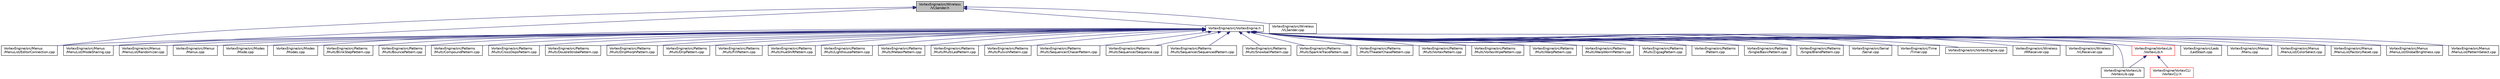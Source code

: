 digraph "VortexEngine/src/Wireless/VLSender.h"
{
 // INTERACTIVE_SVG=YES
 // LATEX_PDF_SIZE
  bgcolor="transparent";
  edge [fontname="Helvetica",fontsize="10",labelfontname="Helvetica",labelfontsize="10"];
  node [fontname="Helvetica",fontsize="10",shape=record];
  Node1 [label="VortexEngine/src/Wireless\l/VLSender.h",height=0.2,width=0.4,color="black", fillcolor="grey75", style="filled", fontcolor="black",tooltip=" "];
  Node1 -> Node2 [dir="back",color="midnightblue",fontsize="10",style="solid"];
  Node2 [label="VortexEngine/src/VortexEngine.h",height=0.2,width=0.4,color="black",URL="$VortexEngine_8h.html",tooltip=" "];
  Node2 -> Node3 [dir="back",color="midnightblue",fontsize="10",style="solid"];
  Node3 [label="VortexEngine/src/Leds\l/LedStash.cpp",height=0.2,width=0.4,color="black",URL="$LedStash_8cpp.html",tooltip=" "];
  Node2 -> Node4 [dir="back",color="midnightblue",fontsize="10",style="solid"];
  Node4 [label="VortexEngine/src/Menus\l/Menu.cpp",height=0.2,width=0.4,color="black",URL="$Menu_8cpp.html",tooltip=" "];
  Node2 -> Node5 [dir="back",color="midnightblue",fontsize="10",style="solid"];
  Node5 [label="VortexEngine/src/Menus\l/MenuList/ColorSelect.cpp",height=0.2,width=0.4,color="black",URL="$ColorSelect_8cpp.html",tooltip=" "];
  Node2 -> Node6 [dir="back",color="midnightblue",fontsize="10",style="solid"];
  Node6 [label="VortexEngine/src/Menus\l/MenuList/EditorConnection.cpp",height=0.2,width=0.4,color="black",URL="$EditorConnection_8cpp.html",tooltip=" "];
  Node2 -> Node7 [dir="back",color="midnightblue",fontsize="10",style="solid"];
  Node7 [label="VortexEngine/src/Menus\l/MenuList/FactoryReset.cpp",height=0.2,width=0.4,color="black",URL="$FactoryReset_8cpp.html",tooltip=" "];
  Node2 -> Node8 [dir="back",color="midnightblue",fontsize="10",style="solid"];
  Node8 [label="VortexEngine/src/Menus\l/MenuList/GlobalBrightness.cpp",height=0.2,width=0.4,color="black",URL="$GlobalBrightness_8cpp.html",tooltip=" "];
  Node2 -> Node9 [dir="back",color="midnightblue",fontsize="10",style="solid"];
  Node9 [label="VortexEngine/src/Menus\l/MenuList/ModeSharing.cpp",height=0.2,width=0.4,color="black",URL="$ModeSharing_8cpp.html",tooltip=" "];
  Node2 -> Node10 [dir="back",color="midnightblue",fontsize="10",style="solid"];
  Node10 [label="VortexEngine/src/Menus\l/MenuList/PatternSelect.cpp",height=0.2,width=0.4,color="black",URL="$PatternSelect_8cpp.html",tooltip=" "];
  Node2 -> Node11 [dir="back",color="midnightblue",fontsize="10",style="solid"];
  Node11 [label="VortexEngine/src/Menus\l/MenuList/Randomizer.cpp",height=0.2,width=0.4,color="black",URL="$Randomizer_8cpp.html",tooltip=" "];
  Node2 -> Node12 [dir="back",color="midnightblue",fontsize="10",style="solid"];
  Node12 [label="VortexEngine/src/Menus\l/Menus.cpp",height=0.2,width=0.4,color="black",URL="$Menus_8cpp.html",tooltip=" "];
  Node2 -> Node13 [dir="back",color="midnightblue",fontsize="10",style="solid"];
  Node13 [label="VortexEngine/src/Modes\l/Mode.cpp",height=0.2,width=0.4,color="black",URL="$Mode_8cpp.html",tooltip=" "];
  Node2 -> Node14 [dir="back",color="midnightblue",fontsize="10",style="solid"];
  Node14 [label="VortexEngine/src/Modes\l/Modes.cpp",height=0.2,width=0.4,color="black",URL="$Modes_8cpp.html",tooltip=" "];
  Node2 -> Node15 [dir="back",color="midnightblue",fontsize="10",style="solid"];
  Node15 [label="VortexEngine/src/Patterns\l/Multi/BlinkStepPattern.cpp",height=0.2,width=0.4,color="black",URL="$BlinkStepPattern_8cpp.html",tooltip=" "];
  Node2 -> Node16 [dir="back",color="midnightblue",fontsize="10",style="solid"];
  Node16 [label="VortexEngine/src/Patterns\l/Multi/BouncePattern.cpp",height=0.2,width=0.4,color="black",URL="$BouncePattern_8cpp.html",tooltip=" "];
  Node2 -> Node17 [dir="back",color="midnightblue",fontsize="10",style="solid"];
  Node17 [label="VortexEngine/src/Patterns\l/Multi/CompoundPattern.cpp",height=0.2,width=0.4,color="black",URL="$CompoundPattern_8cpp.html",tooltip=" "];
  Node2 -> Node18 [dir="back",color="midnightblue",fontsize="10",style="solid"];
  Node18 [label="VortexEngine/src/Patterns\l/Multi/CrossDopsPattern.cpp",height=0.2,width=0.4,color="black",URL="$CrossDopsPattern_8cpp.html",tooltip=" "];
  Node2 -> Node19 [dir="back",color="midnightblue",fontsize="10",style="solid"];
  Node19 [label="VortexEngine/src/Patterns\l/Multi/DoubleStrobePattern.cpp",height=0.2,width=0.4,color="black",URL="$DoubleStrobePattern_8cpp.html",tooltip=" "];
  Node2 -> Node20 [dir="back",color="midnightblue",fontsize="10",style="solid"];
  Node20 [label="VortexEngine/src/Patterns\l/Multi/DripMorphPattern.cpp",height=0.2,width=0.4,color="black",URL="$DripMorphPattern_8cpp.html",tooltip=" "];
  Node2 -> Node21 [dir="back",color="midnightblue",fontsize="10",style="solid"];
  Node21 [label="VortexEngine/src/Patterns\l/Multi/DripPattern.cpp",height=0.2,width=0.4,color="black",URL="$DripPattern_8cpp.html",tooltip=" "];
  Node2 -> Node22 [dir="back",color="midnightblue",fontsize="10",style="solid"];
  Node22 [label="VortexEngine/src/Patterns\l/Multi/FillPattern.cpp",height=0.2,width=0.4,color="black",URL="$FillPattern_8cpp.html",tooltip=" "];
  Node2 -> Node23 [dir="back",color="midnightblue",fontsize="10",style="solid"];
  Node23 [label="VortexEngine/src/Patterns\l/Multi/HueShiftPattern.cpp",height=0.2,width=0.4,color="black",URL="$HueShiftPattern_8cpp.html",tooltip=" "];
  Node2 -> Node24 [dir="back",color="midnightblue",fontsize="10",style="solid"];
  Node24 [label="VortexEngine/src/Patterns\l/Multi/LighthousePattern.cpp",height=0.2,width=0.4,color="black",URL="$LighthousePattern_8cpp.html",tooltip=" "];
  Node2 -> Node25 [dir="back",color="midnightblue",fontsize="10",style="solid"];
  Node25 [label="VortexEngine/src/Patterns\l/Multi/MeteorPattern.cpp",height=0.2,width=0.4,color="black",URL="$MeteorPattern_8cpp.html",tooltip=" "];
  Node2 -> Node26 [dir="back",color="midnightblue",fontsize="10",style="solid"];
  Node26 [label="VortexEngine/src/Patterns\l/Multi/MultiLedPattern.cpp",height=0.2,width=0.4,color="black",URL="$MultiLedPattern_8cpp.html",tooltip=" "];
  Node2 -> Node27 [dir="back",color="midnightblue",fontsize="10",style="solid"];
  Node27 [label="VortexEngine/src/Patterns\l/Multi/PulsishPattern.cpp",height=0.2,width=0.4,color="black",URL="$PulsishPattern_8cpp.html",tooltip=" "];
  Node2 -> Node28 [dir="back",color="midnightblue",fontsize="10",style="solid"];
  Node28 [label="VortexEngine/src/Patterns\l/Multi/Sequencer/ChaserPattern.cpp",height=0.2,width=0.4,color="black",URL="$ChaserPattern_8cpp.html",tooltip=" "];
  Node2 -> Node29 [dir="back",color="midnightblue",fontsize="10",style="solid"];
  Node29 [label="VortexEngine/src/Patterns\l/Multi/Sequencer/Sequence.cpp",height=0.2,width=0.4,color="black",URL="$Sequence_8cpp.html",tooltip=" "];
  Node2 -> Node30 [dir="back",color="midnightblue",fontsize="10",style="solid"];
  Node30 [label="VortexEngine/src/Patterns\l/Multi/Sequencer/SequencedPattern.cpp",height=0.2,width=0.4,color="black",URL="$SequencedPattern_8cpp.html",tooltip=" "];
  Node2 -> Node31 [dir="back",color="midnightblue",fontsize="10",style="solid"];
  Node31 [label="VortexEngine/src/Patterns\l/Multi/SnowballPattern.cpp",height=0.2,width=0.4,color="black",URL="$SnowballPattern_8cpp.html",tooltip=" "];
  Node2 -> Node32 [dir="back",color="midnightblue",fontsize="10",style="solid"];
  Node32 [label="VortexEngine/src/Patterns\l/Multi/SparkleTracePattern.cpp",height=0.2,width=0.4,color="black",URL="$SparkleTracePattern_8cpp.html",tooltip=" "];
  Node2 -> Node33 [dir="back",color="midnightblue",fontsize="10",style="solid"];
  Node33 [label="VortexEngine/src/Patterns\l/Multi/TheaterChasePattern.cpp",height=0.2,width=0.4,color="black",URL="$TheaterChasePattern_8cpp.html",tooltip=" "];
  Node2 -> Node34 [dir="back",color="midnightblue",fontsize="10",style="solid"];
  Node34 [label="VortexEngine/src/Patterns\l/Multi/VortexPattern.cpp",height=0.2,width=0.4,color="black",URL="$VortexPattern_8cpp.html",tooltip=" "];
  Node2 -> Node35 [dir="back",color="midnightblue",fontsize="10",style="solid"];
  Node35 [label="VortexEngine/src/Patterns\l/Multi/VortexWipePattern.cpp",height=0.2,width=0.4,color="black",URL="$VortexWipePattern_8cpp.html",tooltip=" "];
  Node2 -> Node36 [dir="back",color="midnightblue",fontsize="10",style="solid"];
  Node36 [label="VortexEngine/src/Patterns\l/Multi/WarpPattern.cpp",height=0.2,width=0.4,color="black",URL="$WarpPattern_8cpp.html",tooltip=" "];
  Node2 -> Node37 [dir="back",color="midnightblue",fontsize="10",style="solid"];
  Node37 [label="VortexEngine/src/Patterns\l/Multi/WarpWormPattern.cpp",height=0.2,width=0.4,color="black",URL="$WarpWormPattern_8cpp.html",tooltip=" "];
  Node2 -> Node38 [dir="back",color="midnightblue",fontsize="10",style="solid"];
  Node38 [label="VortexEngine/src/Patterns\l/Multi/ZigzagPattern.cpp",height=0.2,width=0.4,color="black",URL="$ZigzagPattern_8cpp.html",tooltip=" "];
  Node2 -> Node39 [dir="back",color="midnightblue",fontsize="10",style="solid"];
  Node39 [label="VortexEngine/src/Patterns\l/Pattern.cpp",height=0.2,width=0.4,color="black",URL="$Pattern_8cpp.html",tooltip=" "];
  Node2 -> Node40 [dir="back",color="midnightblue",fontsize="10",style="solid"];
  Node40 [label="VortexEngine/src/Patterns\l/Single/BasicPattern.cpp",height=0.2,width=0.4,color="black",URL="$BasicPattern_8cpp.html",tooltip=" "];
  Node2 -> Node41 [dir="back",color="midnightblue",fontsize="10",style="solid"];
  Node41 [label="VortexEngine/src/Patterns\l/Single/BlendPattern.cpp",height=0.2,width=0.4,color="black",URL="$BlendPattern_8cpp.html",tooltip=" "];
  Node2 -> Node42 [dir="back",color="midnightblue",fontsize="10",style="solid"];
  Node42 [label="VortexEngine/src/Serial\l/Serial.cpp",height=0.2,width=0.4,color="black",URL="$Serial_8cpp.html",tooltip=" "];
  Node2 -> Node43 [dir="back",color="midnightblue",fontsize="10",style="solid"];
  Node43 [label="VortexEngine/src/Time\l/Timer.cpp",height=0.2,width=0.4,color="black",URL="$Timer_8cpp.html",tooltip=" "];
  Node2 -> Node44 [dir="back",color="midnightblue",fontsize="10",style="solid"];
  Node44 [label="VortexEngine/src/VortexEngine.cpp",height=0.2,width=0.4,color="black",URL="$VortexEngine_8cpp.html",tooltip=" "];
  Node2 -> Node45 [dir="back",color="midnightblue",fontsize="10",style="solid"];
  Node45 [label="VortexEngine/src/Wireless\l/IRReceiver.cpp",height=0.2,width=0.4,color="black",URL="$IRReceiver_8cpp.html",tooltip=" "];
  Node2 -> Node46 [dir="back",color="midnightblue",fontsize="10",style="solid"];
  Node46 [label="VortexEngine/src/Wireless\l/VLReceiver.cpp",height=0.2,width=0.4,color="black",URL="$VLReceiver_8cpp.html",tooltip=" "];
  Node2 -> Node47 [dir="back",color="midnightblue",fontsize="10",style="solid"];
  Node47 [label="VortexEngine/VortexLib\l/VortexLib.h",height=0.2,width=0.4,color="red",URL="$VortexLib_8h.html",tooltip=" "];
  Node47 -> Node48 [dir="back",color="midnightblue",fontsize="10",style="solid"];
  Node48 [label="VortexEngine/VortexLib\l/VortexLib.cpp",height=0.2,width=0.4,color="black",URL="$VortexLib_8cpp.html",tooltip=" "];
  Node47 -> Node49 [dir="back",color="midnightblue",fontsize="10",style="solid"];
  Node49 [label="VortexEngine/VortexCLI\l/VortexCLI.h",height=0.2,width=0.4,color="red",URL="$VortexCLI_8h.html",tooltip=" "];
  Node2 -> Node48 [dir="back",color="midnightblue",fontsize="10",style="solid"];
  Node1 -> Node6 [dir="back",color="midnightblue",fontsize="10",style="solid"];
  Node1 -> Node9 [dir="back",color="midnightblue",fontsize="10",style="solid"];
  Node1 -> Node51 [dir="back",color="midnightblue",fontsize="10",style="solid"];
  Node51 [label="VortexEngine/src/Wireless\l/VLSender.cpp",height=0.2,width=0.4,color="black",URL="$VLSender_8cpp.html",tooltip=" "];
}
